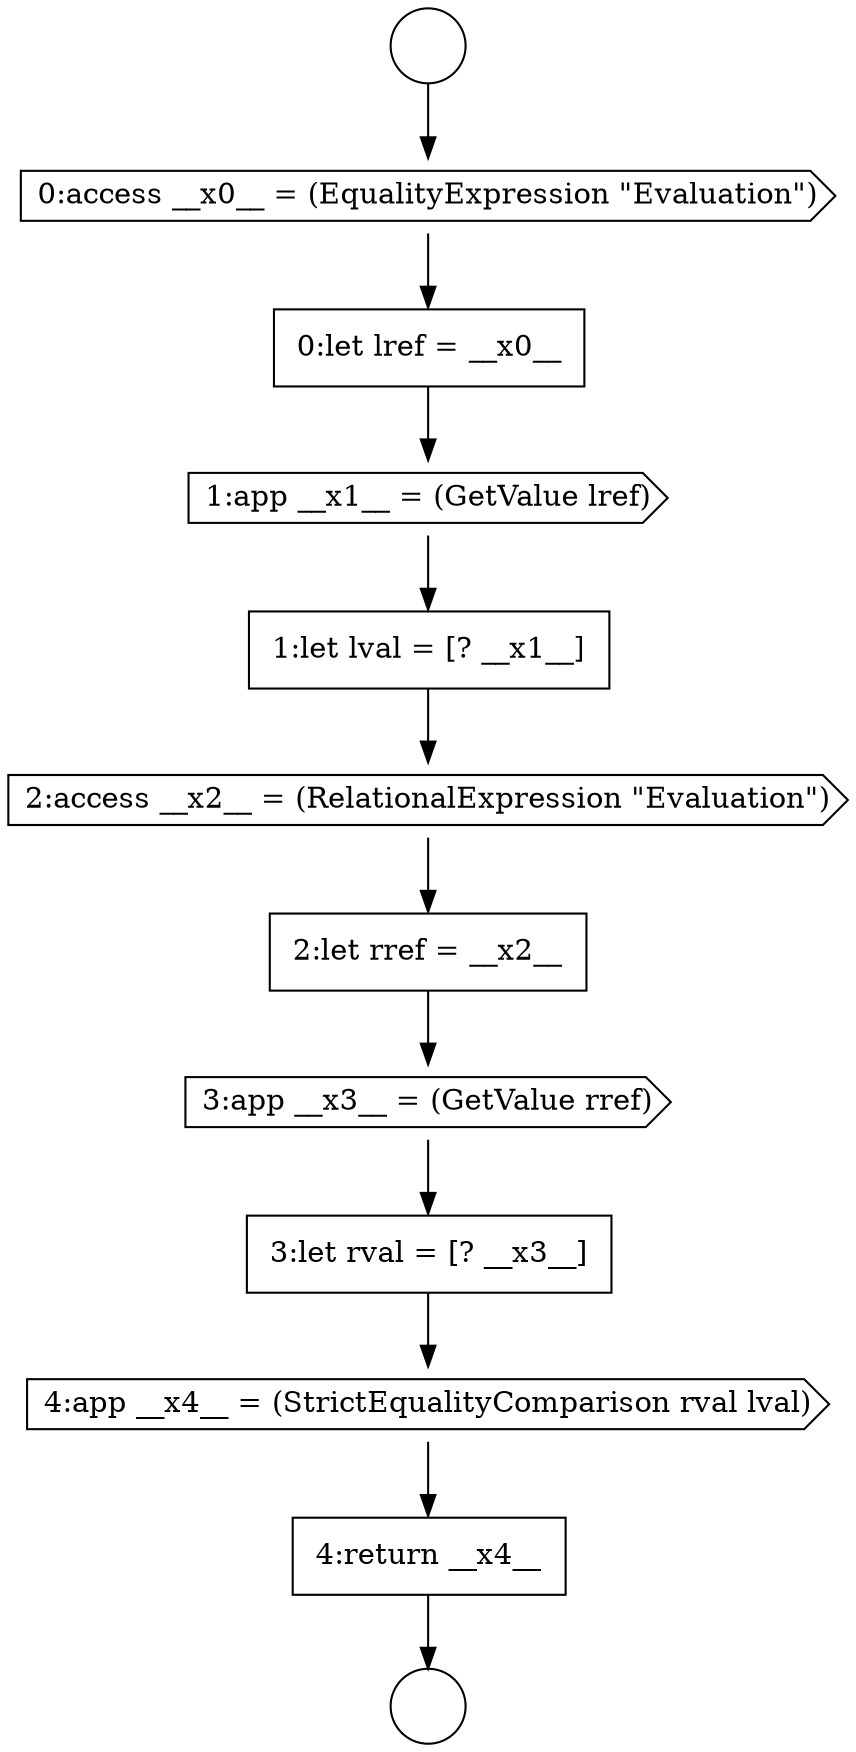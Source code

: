 digraph {
  node4665 [shape=circle label=" " color="black" fillcolor="white" style=filled]
  node4668 [shape=none, margin=0, label=<<font color="black">
    <table border="0" cellborder="1" cellspacing="0" cellpadding="10">
      <tr><td align="left">0:let lref = __x0__</td></tr>
    </table>
  </font>> color="black" fillcolor="white" style=filled]
  node4676 [shape=none, margin=0, label=<<font color="black">
    <table border="0" cellborder="1" cellspacing="0" cellpadding="10">
      <tr><td align="left">4:return __x4__</td></tr>
    </table>
  </font>> color="black" fillcolor="white" style=filled]
  node4672 [shape=none, margin=0, label=<<font color="black">
    <table border="0" cellborder="1" cellspacing="0" cellpadding="10">
      <tr><td align="left">2:let rref = __x2__</td></tr>
    </table>
  </font>> color="black" fillcolor="white" style=filled]
  node4667 [shape=cds, label=<<font color="black">0:access __x0__ = (EqualityExpression &quot;Evaluation&quot;)</font>> color="black" fillcolor="white" style=filled]
  node4673 [shape=cds, label=<<font color="black">3:app __x3__ = (GetValue rref)</font>> color="black" fillcolor="white" style=filled]
  node4671 [shape=cds, label=<<font color="black">2:access __x2__ = (RelationalExpression &quot;Evaluation&quot;)</font>> color="black" fillcolor="white" style=filled]
  node4666 [shape=circle label=" " color="black" fillcolor="white" style=filled]
  node4670 [shape=none, margin=0, label=<<font color="black">
    <table border="0" cellborder="1" cellspacing="0" cellpadding="10">
      <tr><td align="left">1:let lval = [? __x1__]</td></tr>
    </table>
  </font>> color="black" fillcolor="white" style=filled]
  node4674 [shape=none, margin=0, label=<<font color="black">
    <table border="0" cellborder="1" cellspacing="0" cellpadding="10">
      <tr><td align="left">3:let rval = [? __x3__]</td></tr>
    </table>
  </font>> color="black" fillcolor="white" style=filled]
  node4675 [shape=cds, label=<<font color="black">4:app __x4__ = (StrictEqualityComparison rval lval)</font>> color="black" fillcolor="white" style=filled]
  node4669 [shape=cds, label=<<font color="black">1:app __x1__ = (GetValue lref)</font>> color="black" fillcolor="white" style=filled]
  node4667 -> node4668 [ color="black"]
  node4671 -> node4672 [ color="black"]
  node4674 -> node4675 [ color="black"]
  node4665 -> node4667 [ color="black"]
  node4668 -> node4669 [ color="black"]
  node4669 -> node4670 [ color="black"]
  node4670 -> node4671 [ color="black"]
  node4673 -> node4674 [ color="black"]
  node4675 -> node4676 [ color="black"]
  node4672 -> node4673 [ color="black"]
  node4676 -> node4666 [ color="black"]
}
